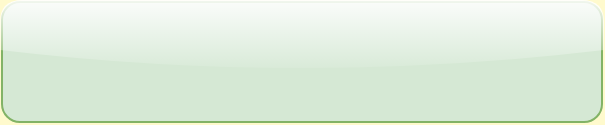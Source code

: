 <mxfile>
  <diagram id="a9R" name="In progress">
    <mxGraphModel dx="0" dy="0" background="#FFFACD" grid="0" gridSize="10" guides="1" tooltips="1" connect="1" arrows="1" fold="1" page="1" pageScale="1" pageWidth="1169" pageHeight="827" math="0" shadow="0">
      <root>
        <mxCell id="a9R-A"/>
        <mxCell id="a9R-B" parent="a9R-A"/>
        <mxCell id="a9R-2" value="" style="whiteSpace=wrap;html=1;rounded=1;glass=1;fillColor=#d5e8d4;strokeColor=#82b366;fontColor=#333333" vertex="1" parent="a9R-B">
          <mxGeometry x="10" y="10" width="300" height="60" as="geometry"/>
        </mxCell>
      </root>
    </mxGraphModel>
  </diagram>
  <diagram id="2MU" name="To Do">
    <mxGraphModel dx="0" dy="0" background="#FFFACD" grid="0" gridSize="10" guides="1" tooltips="1" connect="1" arrows="1" fold="1" page="1" pageScale="1" pageWidth="1169" pageHeight="827" math="0" shadow="0">
      <root>
        <mxCell id="2MU-A"/>
        <mxCell id="2MU-B" parent="2MU-A"/>
      </root>
    </mxGraphModel>
  </diagram>
  <diagram id="vKU" name="Done">
    <mxGraphModel dx="0" dy="0" background="#FFFACD" grid="0" gridSize="10" guides="1" tooltips="1" connect="1" arrows="1" fold="1" page="1" pageScale="1" pageWidth="1169" pageHeight="827" math="0" shadow="0">
      <root>
        <mxCell id="vKU-A"/>
        <mxCell id="vKU-B" parent="vKU-A"/>
      </root>
    </mxGraphModel>
  </diagram>
</mxfile>